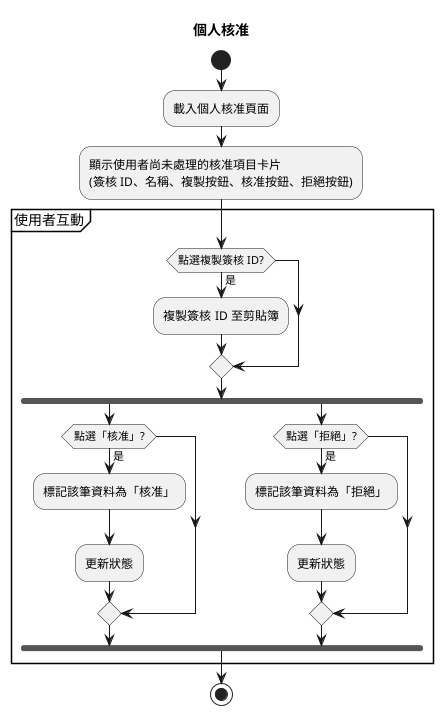 @startuml
title 個人核准
start

:載入個人核准頁面;

:顯示使用者尚未處理的核准項目卡片
(簽核 ID、名稱、複製按鈕、核准按鈕、拒絕按鈕);

partition "使用者互動" {

    if (點選複製簽核 ID?) then (是)
        :複製簽核 ID 至剪貼簿;
    endif

    fork
        if (點選「核准」?) then (是)
            :標記該筆資料為「核准」;
            :更新狀態;
        endif
    fork again
        if (點選「拒絕」?) then (是)
            :標記該筆資料為「拒絕」;
            :更新狀態;
        endif
    end fork
}

stop
@enduml
